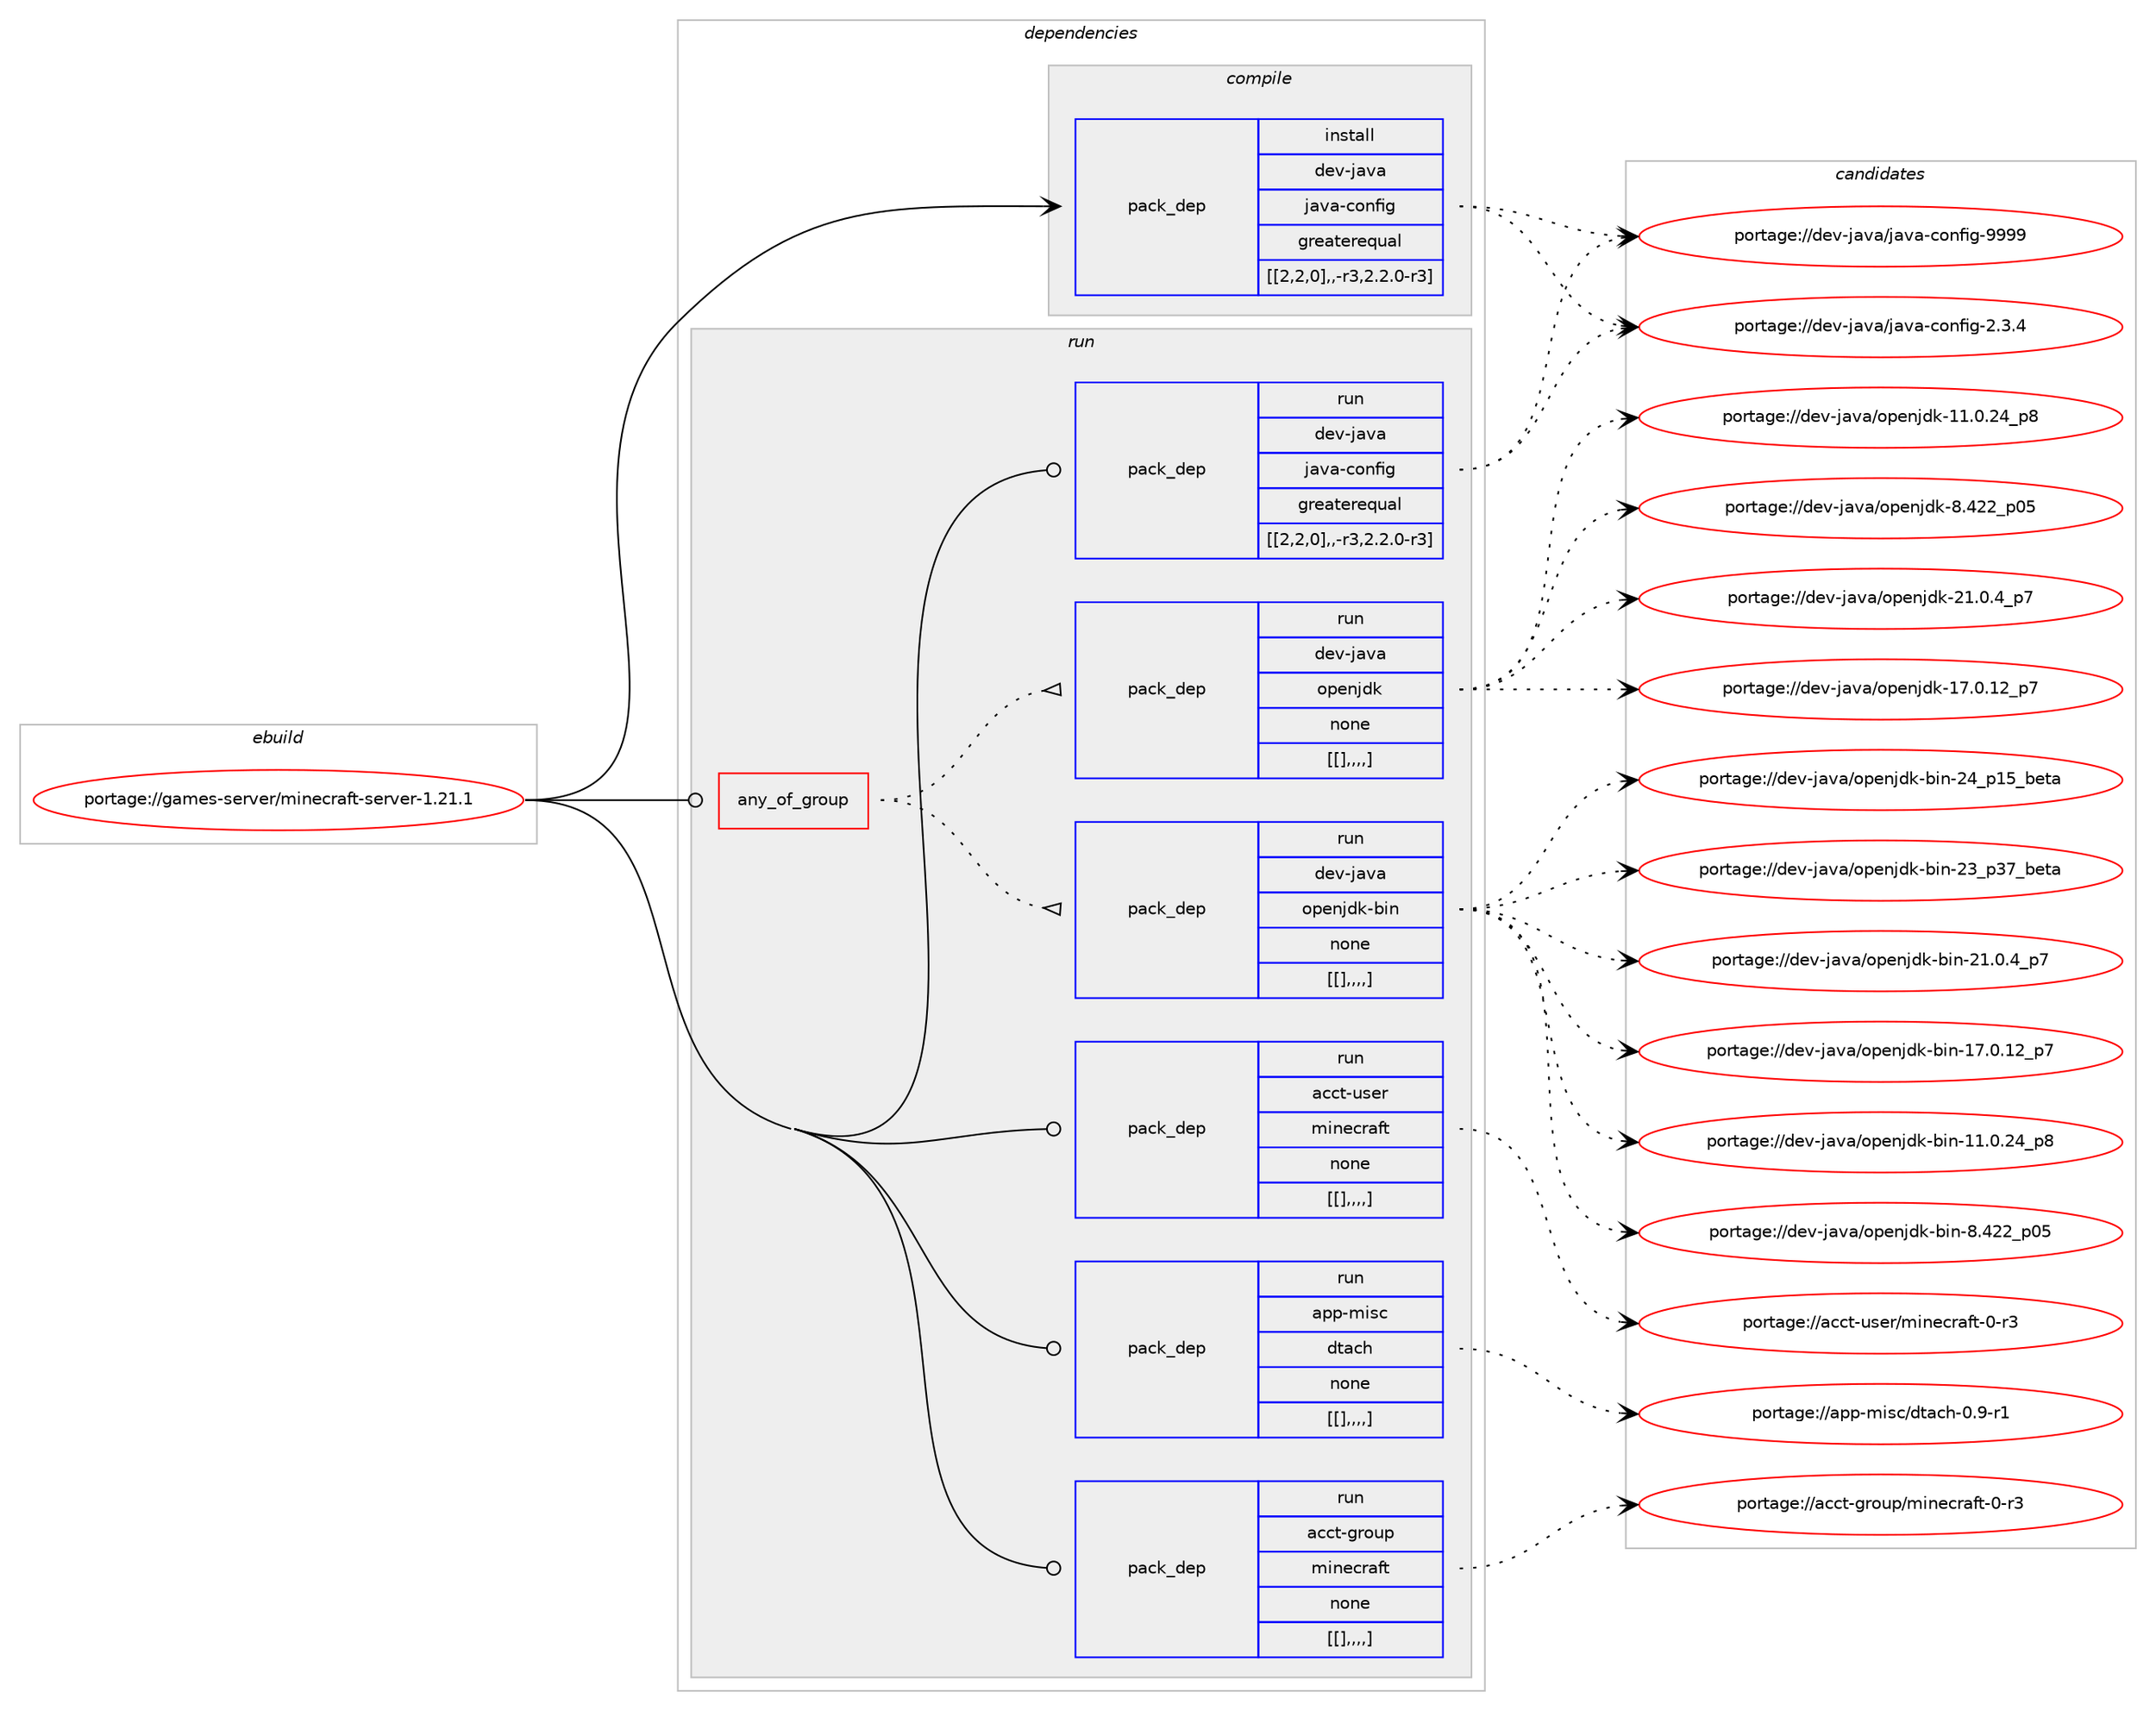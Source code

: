 digraph prolog {

# *************
# Graph options
# *************

newrank=true;
concentrate=true;
compound=true;
graph [rankdir=LR,fontname=Helvetica,fontsize=10,ranksep=1.5];#, ranksep=2.5, nodesep=0.2];
edge  [arrowhead=vee];
node  [fontname=Helvetica,fontsize=10];

# **********
# The ebuild
# **********

subgraph cluster_leftcol {
color=gray;
label=<<i>ebuild</i>>;
id [label="portage://games-server/minecraft-server-1.21.1", color=red, width=4, href="../games-server/minecraft-server-1.21.1.svg"];
}

# ****************
# The dependencies
# ****************

subgraph cluster_midcol {
color=gray;
label=<<i>dependencies</i>>;
subgraph cluster_compile {
fillcolor="#eeeeee";
style=filled;
label=<<i>compile</i>>;
subgraph pack169443 {
dependency238018 [label=<<TABLE BORDER="0" CELLBORDER="1" CELLSPACING="0" CELLPADDING="4" WIDTH="220"><TR><TD ROWSPAN="6" CELLPADDING="30">pack_dep</TD></TR><TR><TD WIDTH="110">install</TD></TR><TR><TD>dev-java</TD></TR><TR><TD>java-config</TD></TR><TR><TD>greaterequal</TD></TR><TR><TD>[[2,2,0],,-r3,2.2.0-r3]</TD></TR></TABLE>>, shape=none, color=blue];
}
id:e -> dependency238018:w [weight=20,style="solid",arrowhead="vee"];
}
subgraph cluster_compileandrun {
fillcolor="#eeeeee";
style=filled;
label=<<i>compile and run</i>>;
}
subgraph cluster_run {
fillcolor="#eeeeee";
style=filled;
label=<<i>run</i>>;
subgraph any1345 {
dependency238019 [label=<<TABLE BORDER="0" CELLBORDER="1" CELLSPACING="0" CELLPADDING="4"><TR><TD CELLPADDING="10">any_of_group</TD></TR></TABLE>>, shape=none, color=red];subgraph pack169444 {
dependency238020 [label=<<TABLE BORDER="0" CELLBORDER="1" CELLSPACING="0" CELLPADDING="4" WIDTH="220"><TR><TD ROWSPAN="6" CELLPADDING="30">pack_dep</TD></TR><TR><TD WIDTH="110">run</TD></TR><TR><TD>dev-java</TD></TR><TR><TD>openjdk</TD></TR><TR><TD>none</TD></TR><TR><TD>[[],,,,]</TD></TR></TABLE>>, shape=none, color=blue];
}
dependency238019:e -> dependency238020:w [weight=20,style="dotted",arrowhead="oinv"];
subgraph pack169445 {
dependency238021 [label=<<TABLE BORDER="0" CELLBORDER="1" CELLSPACING="0" CELLPADDING="4" WIDTH="220"><TR><TD ROWSPAN="6" CELLPADDING="30">pack_dep</TD></TR><TR><TD WIDTH="110">run</TD></TR><TR><TD>dev-java</TD></TR><TR><TD>openjdk-bin</TD></TR><TR><TD>none</TD></TR><TR><TD>[[],,,,]</TD></TR></TABLE>>, shape=none, color=blue];
}
dependency238019:e -> dependency238021:w [weight=20,style="dotted",arrowhead="oinv"];
}
id:e -> dependency238019:w [weight=20,style="solid",arrowhead="odot"];
subgraph pack169446 {
dependency238022 [label=<<TABLE BORDER="0" CELLBORDER="1" CELLSPACING="0" CELLPADDING="4" WIDTH="220"><TR><TD ROWSPAN="6" CELLPADDING="30">pack_dep</TD></TR><TR><TD WIDTH="110">run</TD></TR><TR><TD>acct-group</TD></TR><TR><TD>minecraft</TD></TR><TR><TD>none</TD></TR><TR><TD>[[],,,,]</TD></TR></TABLE>>, shape=none, color=blue];
}
id:e -> dependency238022:w [weight=20,style="solid",arrowhead="odot"];
subgraph pack169447 {
dependency238023 [label=<<TABLE BORDER="0" CELLBORDER="1" CELLSPACING="0" CELLPADDING="4" WIDTH="220"><TR><TD ROWSPAN="6" CELLPADDING="30">pack_dep</TD></TR><TR><TD WIDTH="110">run</TD></TR><TR><TD>acct-user</TD></TR><TR><TD>minecraft</TD></TR><TR><TD>none</TD></TR><TR><TD>[[],,,,]</TD></TR></TABLE>>, shape=none, color=blue];
}
id:e -> dependency238023:w [weight=20,style="solid",arrowhead="odot"];
subgraph pack169448 {
dependency238024 [label=<<TABLE BORDER="0" CELLBORDER="1" CELLSPACING="0" CELLPADDING="4" WIDTH="220"><TR><TD ROWSPAN="6" CELLPADDING="30">pack_dep</TD></TR><TR><TD WIDTH="110">run</TD></TR><TR><TD>app-misc</TD></TR><TR><TD>dtach</TD></TR><TR><TD>none</TD></TR><TR><TD>[[],,,,]</TD></TR></TABLE>>, shape=none, color=blue];
}
id:e -> dependency238024:w [weight=20,style="solid",arrowhead="odot"];
subgraph pack169449 {
dependency238025 [label=<<TABLE BORDER="0" CELLBORDER="1" CELLSPACING="0" CELLPADDING="4" WIDTH="220"><TR><TD ROWSPAN="6" CELLPADDING="30">pack_dep</TD></TR><TR><TD WIDTH="110">run</TD></TR><TR><TD>dev-java</TD></TR><TR><TD>java-config</TD></TR><TR><TD>greaterequal</TD></TR><TR><TD>[[2,2,0],,-r3,2.2.0-r3]</TD></TR></TABLE>>, shape=none, color=blue];
}
id:e -> dependency238025:w [weight=20,style="solid",arrowhead="odot"];
}
}

# **************
# The candidates
# **************

subgraph cluster_choices {
rank=same;
color=gray;
label=<<i>candidates</i>>;

subgraph choice169443 {
color=black;
nodesep=1;
choice10010111845106971189747106971189745991111101021051034557575757 [label="portage://dev-java/java-config-9999", color=red, width=4,href="../dev-java/java-config-9999.svg"];
choice1001011184510697118974710697118974599111110102105103455046514652 [label="portage://dev-java/java-config-2.3.4", color=red, width=4,href="../dev-java/java-config-2.3.4.svg"];
dependency238018:e -> choice10010111845106971189747106971189745991111101021051034557575757:w [style=dotted,weight="100"];
dependency238018:e -> choice1001011184510697118974710697118974599111110102105103455046514652:w [style=dotted,weight="100"];
}
subgraph choice169444 {
color=black;
nodesep=1;
choice10010111845106971189747111112101110106100107455049464846529511255 [label="portage://dev-java/openjdk-21.0.4_p7", color=red, width=4,href="../dev-java/openjdk-21.0.4_p7.svg"];
choice1001011184510697118974711111210111010610010745495546484649509511255 [label="portage://dev-java/openjdk-17.0.12_p7", color=red, width=4,href="../dev-java/openjdk-17.0.12_p7.svg"];
choice1001011184510697118974711111210111010610010745494946484650529511256 [label="portage://dev-java/openjdk-11.0.24_p8", color=red, width=4,href="../dev-java/openjdk-11.0.24_p8.svg"];
choice10010111845106971189747111112101110106100107455646525050951124853 [label="portage://dev-java/openjdk-8.422_p05", color=red, width=4,href="../dev-java/openjdk-8.422_p05.svg"];
dependency238020:e -> choice10010111845106971189747111112101110106100107455049464846529511255:w [style=dotted,weight="100"];
dependency238020:e -> choice1001011184510697118974711111210111010610010745495546484649509511255:w [style=dotted,weight="100"];
dependency238020:e -> choice1001011184510697118974711111210111010610010745494946484650529511256:w [style=dotted,weight="100"];
dependency238020:e -> choice10010111845106971189747111112101110106100107455646525050951124853:w [style=dotted,weight="100"];
}
subgraph choice169445 {
color=black;
nodesep=1;
choice100101118451069711897471111121011101061001074598105110455052951124953959810111697 [label="portage://dev-java/openjdk-bin-24_p15_beta", color=red, width=4,href="../dev-java/openjdk-bin-24_p15_beta.svg"];
choice100101118451069711897471111121011101061001074598105110455051951125155959810111697 [label="portage://dev-java/openjdk-bin-23_p37_beta", color=red, width=4,href="../dev-java/openjdk-bin-23_p37_beta.svg"];
choice100101118451069711897471111121011101061001074598105110455049464846529511255 [label="portage://dev-java/openjdk-bin-21.0.4_p7", color=red, width=4,href="../dev-java/openjdk-bin-21.0.4_p7.svg"];
choice10010111845106971189747111112101110106100107459810511045495546484649509511255 [label="portage://dev-java/openjdk-bin-17.0.12_p7", color=red, width=4,href="../dev-java/openjdk-bin-17.0.12_p7.svg"];
choice10010111845106971189747111112101110106100107459810511045494946484650529511256 [label="portage://dev-java/openjdk-bin-11.0.24_p8", color=red, width=4,href="../dev-java/openjdk-bin-11.0.24_p8.svg"];
choice100101118451069711897471111121011101061001074598105110455646525050951124853 [label="portage://dev-java/openjdk-bin-8.422_p05", color=red, width=4,href="../dev-java/openjdk-bin-8.422_p05.svg"];
dependency238021:e -> choice100101118451069711897471111121011101061001074598105110455052951124953959810111697:w [style=dotted,weight="100"];
dependency238021:e -> choice100101118451069711897471111121011101061001074598105110455051951125155959810111697:w [style=dotted,weight="100"];
dependency238021:e -> choice100101118451069711897471111121011101061001074598105110455049464846529511255:w [style=dotted,weight="100"];
dependency238021:e -> choice10010111845106971189747111112101110106100107459810511045495546484649509511255:w [style=dotted,weight="100"];
dependency238021:e -> choice10010111845106971189747111112101110106100107459810511045494946484650529511256:w [style=dotted,weight="100"];
dependency238021:e -> choice100101118451069711897471111121011101061001074598105110455646525050951124853:w [style=dotted,weight="100"];
}
subgraph choice169446 {
color=black;
nodesep=1;
choice9799991164510311411111711247109105110101991149710211645484511451 [label="portage://acct-group/minecraft-0-r3", color=red, width=4,href="../acct-group/minecraft-0-r3.svg"];
dependency238022:e -> choice9799991164510311411111711247109105110101991149710211645484511451:w [style=dotted,weight="100"];
}
subgraph choice169447 {
color=black;
nodesep=1;
choice9799991164511711510111447109105110101991149710211645484511451 [label="portage://acct-user/minecraft-0-r3", color=red, width=4,href="../acct-user/minecraft-0-r3.svg"];
dependency238023:e -> choice9799991164511711510111447109105110101991149710211645484511451:w [style=dotted,weight="100"];
}
subgraph choice169448 {
color=black;
nodesep=1;
choice971121124510910511599471001169799104454846574511449 [label="portage://app-misc/dtach-0.9-r1", color=red, width=4,href="../app-misc/dtach-0.9-r1.svg"];
dependency238024:e -> choice971121124510910511599471001169799104454846574511449:w [style=dotted,weight="100"];
}
subgraph choice169449 {
color=black;
nodesep=1;
choice10010111845106971189747106971189745991111101021051034557575757 [label="portage://dev-java/java-config-9999", color=red, width=4,href="../dev-java/java-config-9999.svg"];
choice1001011184510697118974710697118974599111110102105103455046514652 [label="portage://dev-java/java-config-2.3.4", color=red, width=4,href="../dev-java/java-config-2.3.4.svg"];
dependency238025:e -> choice10010111845106971189747106971189745991111101021051034557575757:w [style=dotted,weight="100"];
dependency238025:e -> choice1001011184510697118974710697118974599111110102105103455046514652:w [style=dotted,weight="100"];
}
}

}
